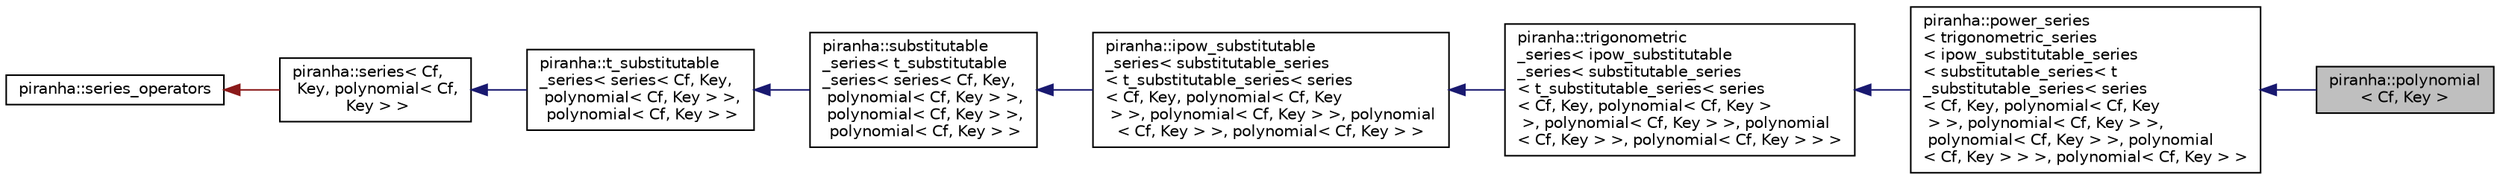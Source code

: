 digraph "piranha::polynomial&lt; Cf, Key &gt;"
{
  edge [fontname="Helvetica",fontsize="10",labelfontname="Helvetica",labelfontsize="10"];
  node [fontname="Helvetica",fontsize="10",shape=record];
  rankdir="LR";
  Node0 [label="piranha::polynomial\l\< Cf, Key \>",height=0.2,width=0.4,color="black", fillcolor="grey75", style="filled", fontcolor="black"];
  Node1 -> Node0 [dir="back",color="midnightblue",fontsize="10",style="solid",fontname="Helvetica"];
  Node1 [label="piranha::power_series\l\< trigonometric_series\l\< ipow_substitutable_series\l\< substitutable_series\< t\l_substitutable_series\< series\l\< Cf, Key, polynomial\< Cf, Key\l \> \>, polynomial\< Cf, Key \> \>,\l polynomial\< Cf, Key \> \>, polynomial\l\< Cf, Key \> \> \>, polynomial\< Cf, Key \> \>",height=0.2,width=0.4,color="black", fillcolor="white", style="filled",URL="$classpiranha_1_1power__series.html"];
  Node2 -> Node1 [dir="back",color="midnightblue",fontsize="10",style="solid",fontname="Helvetica"];
  Node2 [label="piranha::trigonometric\l_series\< ipow_substitutable\l_series\< substitutable_series\l\< t_substitutable_series\< series\l\< Cf, Key, polynomial\< Cf, Key \>\l \>, polynomial\< Cf, Key \> \>, polynomial\l\< Cf, Key \> \>, polynomial\< Cf, Key \> \> \>",height=0.2,width=0.4,color="black", fillcolor="white", style="filled",URL="$classpiranha_1_1trigonometric__series.html"];
  Node3 -> Node2 [dir="back",color="midnightblue",fontsize="10",style="solid",fontname="Helvetica"];
  Node3 [label="piranha::ipow_substitutable\l_series\< substitutable_series\l\< t_substitutable_series\< series\l\< Cf, Key, polynomial\< Cf, Key\l \> \>, polynomial\< Cf, Key \> \>, polynomial\l\< Cf, Key \> \>, polynomial\< Cf, Key \> \>",height=0.2,width=0.4,color="black", fillcolor="white", style="filled",URL="$classpiranha_1_1ipow__substitutable__series.html"];
  Node4 -> Node3 [dir="back",color="midnightblue",fontsize="10",style="solid",fontname="Helvetica"];
  Node4 [label="piranha::substitutable\l_series\< t_substitutable\l_series\< series\< Cf, Key,\l polynomial\< Cf, Key \> \>,\l polynomial\< Cf, Key \> \>,\l polynomial\< Cf, Key \> \>",height=0.2,width=0.4,color="black", fillcolor="white", style="filled",URL="$classpiranha_1_1substitutable__series.html"];
  Node5 -> Node4 [dir="back",color="midnightblue",fontsize="10",style="solid",fontname="Helvetica"];
  Node5 [label="piranha::t_substitutable\l_series\< series\< Cf, Key,\l polynomial\< Cf, Key \> \>,\l polynomial\< Cf, Key \> \>",height=0.2,width=0.4,color="black", fillcolor="white", style="filled",URL="$classpiranha_1_1t__substitutable__series.html"];
  Node6 -> Node5 [dir="back",color="midnightblue",fontsize="10",style="solid",fontname="Helvetica"];
  Node6 [label="piranha::series\< Cf,\l Key, polynomial\< Cf,\l Key \> \>",height=0.2,width=0.4,color="black", fillcolor="white", style="filled",URL="$classpiranha_1_1series.html"];
  Node7 -> Node6 [dir="back",color="firebrick4",fontsize="10",style="solid",fontname="Helvetica"];
  Node7 [label="piranha::series_operators",height=0.2,width=0.4,color="black", fillcolor="white", style="filled",URL="$classpiranha_1_1series__operators.html",tooltip="Series operators. "];
}
